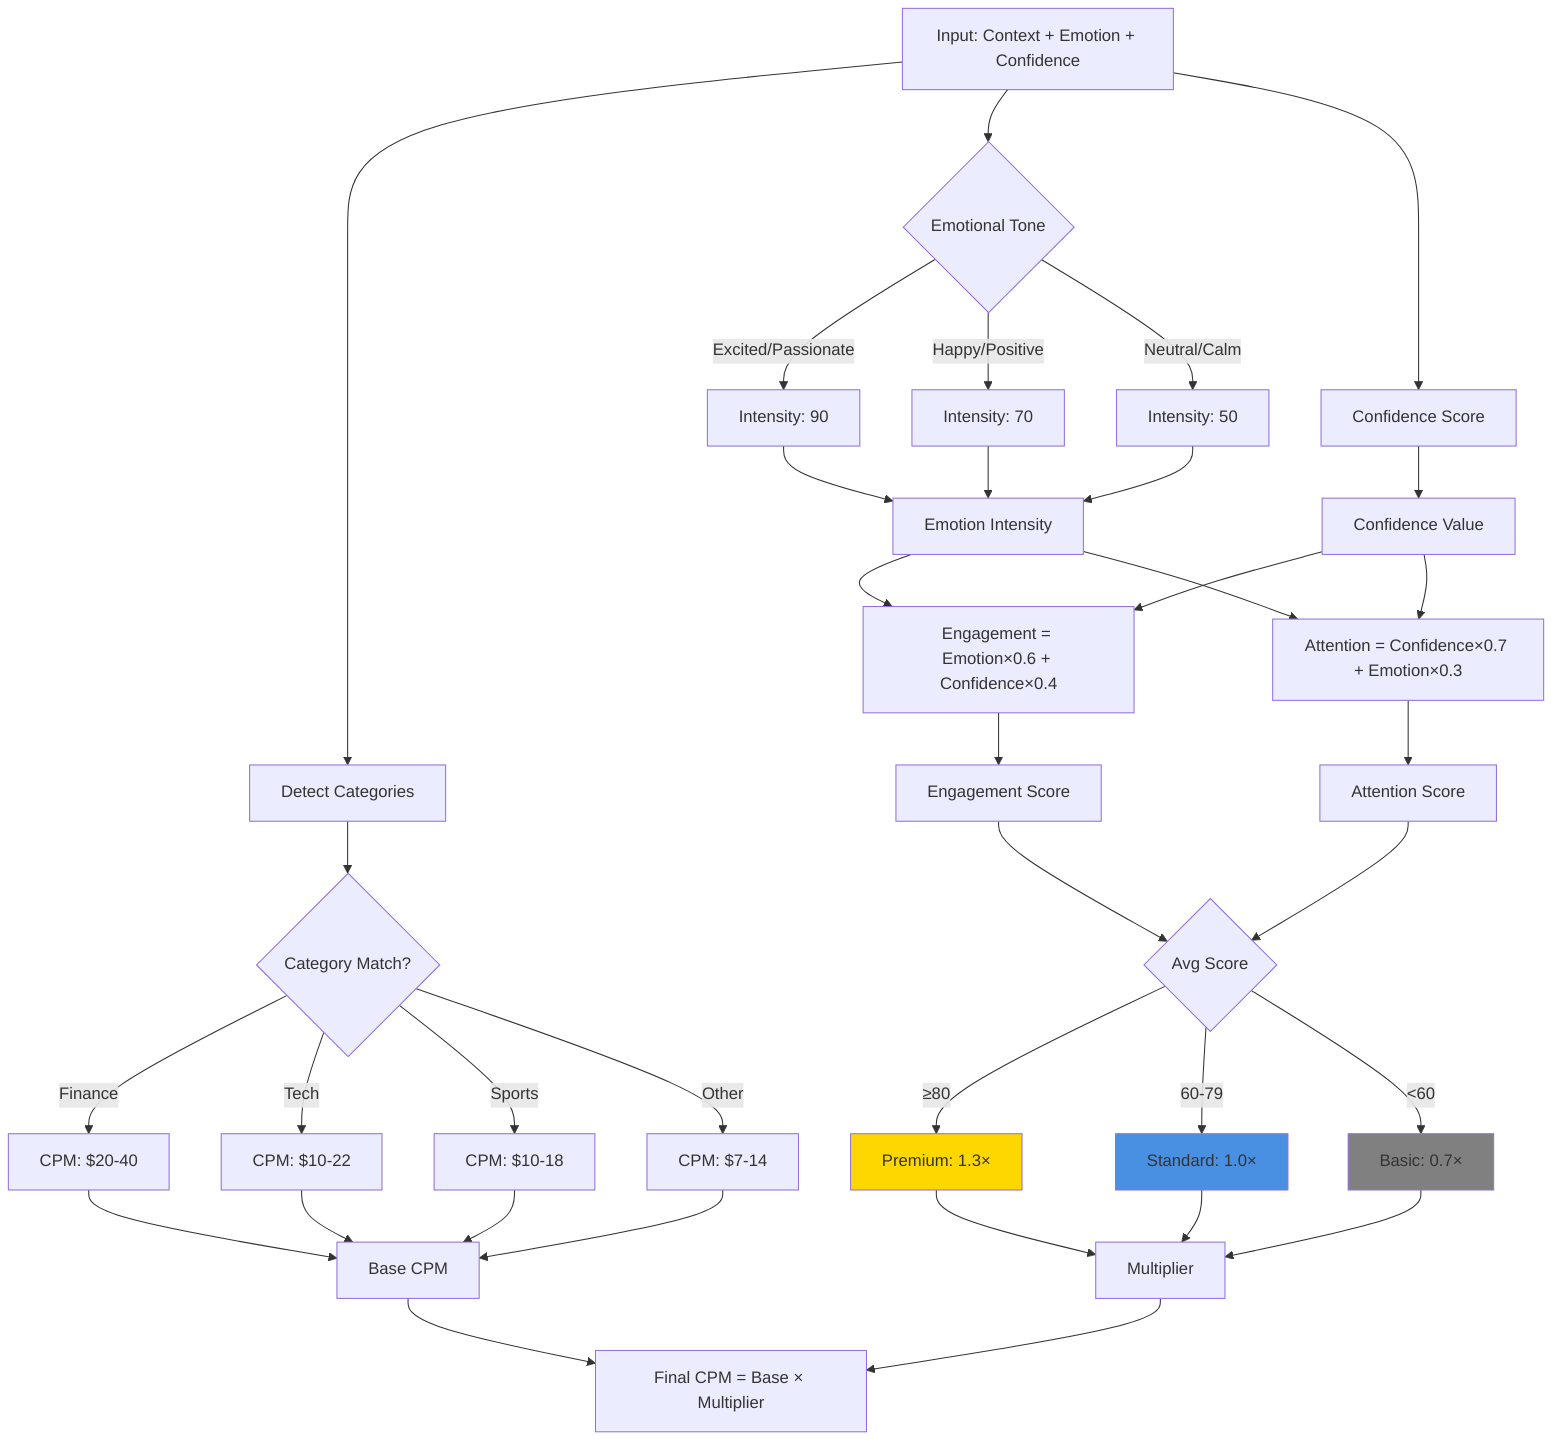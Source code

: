 graph TD
    A[Input: Context + Emotion + Confidence] --> B[Detect Categories]
    
    B --> C{Category Match?}
    C -->|Finance| D1[CPM: $20-40]
    C -->|Tech| D2[CPM: $10-22]
    C -->|Sports| D3[CPM: $10-18]
    C -->|Other| D4[CPM: $7-14]
    
    A --> E{Emotional Tone}
    E -->|Excited/Passionate| F1[Intensity: 90]
    E -->|Happy/Positive| F2[Intensity: 70]
    E -->|Neutral/Calm| F3[Intensity: 50]
    
    A --> G[Confidence Score]
    
    F1 & F2 & F3 --> H[Emotion Intensity]
    G --> I[Confidence Value]
    
    H --> J[Engagement = Emotion×0.6 + Confidence×0.4]
    I --> J
    
    I --> K[Attention = Confidence×0.7 + Emotion×0.3]
    H --> K
    
    J --> L[Engagement Score]
    K --> M[Attention Score]
    
    L --> N{Avg Score}
    M --> N
    
    N -->|≥80| O[Premium: 1.3×]
    N -->|60-79| P[Standard: 1.0×]
    N -->|<60| Q[Basic: 0.7×]
    
    D1 & D2 & D3 & D4 --> R[Base CPM]
    O & P & Q --> S[Multiplier]
    
    R --> T[Final CPM = Base × Multiplier]
    S --> T
    
    style O fill:#FFD700
    style P fill:#4A90E2
    style Q fill:#808080